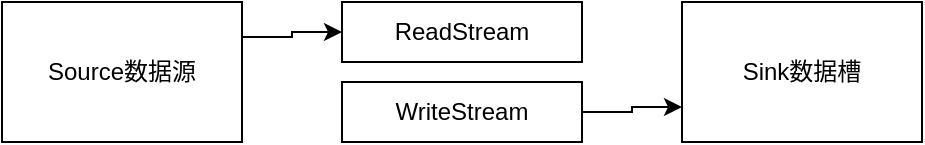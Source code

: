 <mxfile version="16.6.1" type="github">
  <diagram id="c3NVhmy61CZIWcNbgc0m" name="Page-1">
    <mxGraphModel dx="1719" dy="926" grid="1" gridSize="10" guides="1" tooltips="1" connect="1" arrows="1" fold="1" page="1" pageScale="1" pageWidth="827" pageHeight="1169" math="0" shadow="0">
      <root>
        <mxCell id="0" />
        <mxCell id="1" parent="0" />
        <mxCell id="dew0b84TVuCjswUlFT---6" style="edgeStyle=orthogonalEdgeStyle;rounded=0;orthogonalLoop=1;jettySize=auto;html=1;exitX=1;exitY=0.25;exitDx=0;exitDy=0;entryX=0;entryY=0.5;entryDx=0;entryDy=0;" edge="1" parent="1" source="dew0b84TVuCjswUlFT---1" target="dew0b84TVuCjswUlFT---2">
          <mxGeometry relative="1" as="geometry" />
        </mxCell>
        <mxCell id="dew0b84TVuCjswUlFT---1" value="Source数据源" style="rounded=0;whiteSpace=wrap;html=1;" vertex="1" parent="1">
          <mxGeometry x="130" y="290" width="120" height="70" as="geometry" />
        </mxCell>
        <mxCell id="dew0b84TVuCjswUlFT---2" value="ReadStream" style="rounded=0;whiteSpace=wrap;html=1;" vertex="1" parent="1">
          <mxGeometry x="300" y="290" width="120" height="30" as="geometry" />
        </mxCell>
        <mxCell id="dew0b84TVuCjswUlFT---9" style="edgeStyle=orthogonalEdgeStyle;rounded=0;orthogonalLoop=1;jettySize=auto;html=1;exitX=1;exitY=0.5;exitDx=0;exitDy=0;entryX=0;entryY=0.75;entryDx=0;entryDy=0;" edge="1" parent="1" source="dew0b84TVuCjswUlFT---3" target="dew0b84TVuCjswUlFT---8">
          <mxGeometry relative="1" as="geometry" />
        </mxCell>
        <mxCell id="dew0b84TVuCjswUlFT---3" value="WriteStream" style="rounded=0;whiteSpace=wrap;html=1;" vertex="1" parent="1">
          <mxGeometry x="300" y="330" width="120" height="30" as="geometry" />
        </mxCell>
        <mxCell id="dew0b84TVuCjswUlFT---8" value="Sink数据槽" style="rounded=0;whiteSpace=wrap;html=1;" vertex="1" parent="1">
          <mxGeometry x="470" y="290" width="120" height="70" as="geometry" />
        </mxCell>
      </root>
    </mxGraphModel>
  </diagram>
</mxfile>
